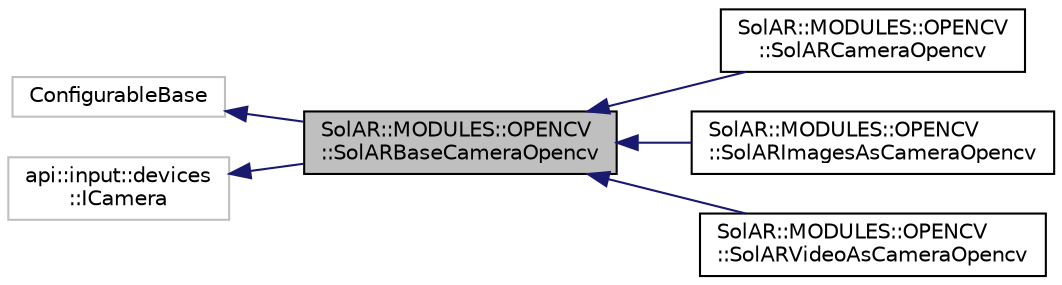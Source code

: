 digraph "SolAR::MODULES::OPENCV::SolARBaseCameraOpencv"
{
  edge [fontname="Helvetica",fontsize="10",labelfontname="Helvetica",labelfontsize="10"];
  node [fontname="Helvetica",fontsize="10",shape=record];
  rankdir="LR";
  Node0 [label="SolAR::MODULES::OPENCV\l::SolARBaseCameraOpencv",height=0.2,width=0.4,color="black", fillcolor="grey75", style="filled", fontcolor="black"];
  Node1 -> Node0 [dir="back",color="midnightblue",fontsize="10",style="solid",fontname="Helvetica"];
  Node1 [label="ConfigurableBase",height=0.2,width=0.4,color="grey75", fillcolor="white", style="filled"];
  Node2 -> Node0 [dir="back",color="midnightblue",fontsize="10",style="solid",fontname="Helvetica"];
  Node2 [label="api::input::devices\l::ICamera",height=0.2,width=0.4,color="grey75", fillcolor="white", style="filled"];
  Node0 -> Node3 [dir="back",color="midnightblue",fontsize="10",style="solid",fontname="Helvetica"];
  Node3 [label="SolAR::MODULES::OPENCV\l::SolARCameraOpencv",height=0.2,width=0.4,color="black", fillcolor="white", style="filled",URL="$class_sol_a_r_1_1_m_o_d_u_l_e_s_1_1_o_p_e_n_c_v_1_1_sol_a_r_camera_opencv.html",tooltip="Grabs current image captured by a RGB camera. UUID: 5b7396f4-a804-4f3c-a0eb-fb1d56042bb4 ..."];
  Node0 -> Node4 [dir="back",color="midnightblue",fontsize="10",style="solid",fontname="Helvetica"];
  Node4 [label="SolAR::MODULES::OPENCV\l::SolARImagesAsCameraOpencv",height=0.2,width=0.4,color="black", fillcolor="white", style="filled",URL="$class_sol_a_r_1_1_m_o_d_u_l_e_s_1_1_o_p_e_n_c_v_1_1_sol_a_r_images_as_camera_opencv.html",tooltip="Loads an image sequence stored in a dedicated folder. UUID: b8a8b963-ba55-4ea4-b045-d9e7e8f6db02 ..."];
  Node0 -> Node5 [dir="back",color="midnightblue",fontsize="10",style="solid",fontname="Helvetica"];
  Node5 [label="SolAR::MODULES::OPENCV\l::SolARVideoAsCameraOpencv",height=0.2,width=0.4,color="black", fillcolor="white", style="filled",URL="$class_sol_a_r_1_1_m_o_d_u_l_e_s_1_1_o_p_e_n_c_v_1_1_sol_a_r_video_as_camera_opencv.html",tooltip="Grabs the images from a video file. UUID: fa4a780a-9720-11e8-9eb6-529269fb1459 "];
}
